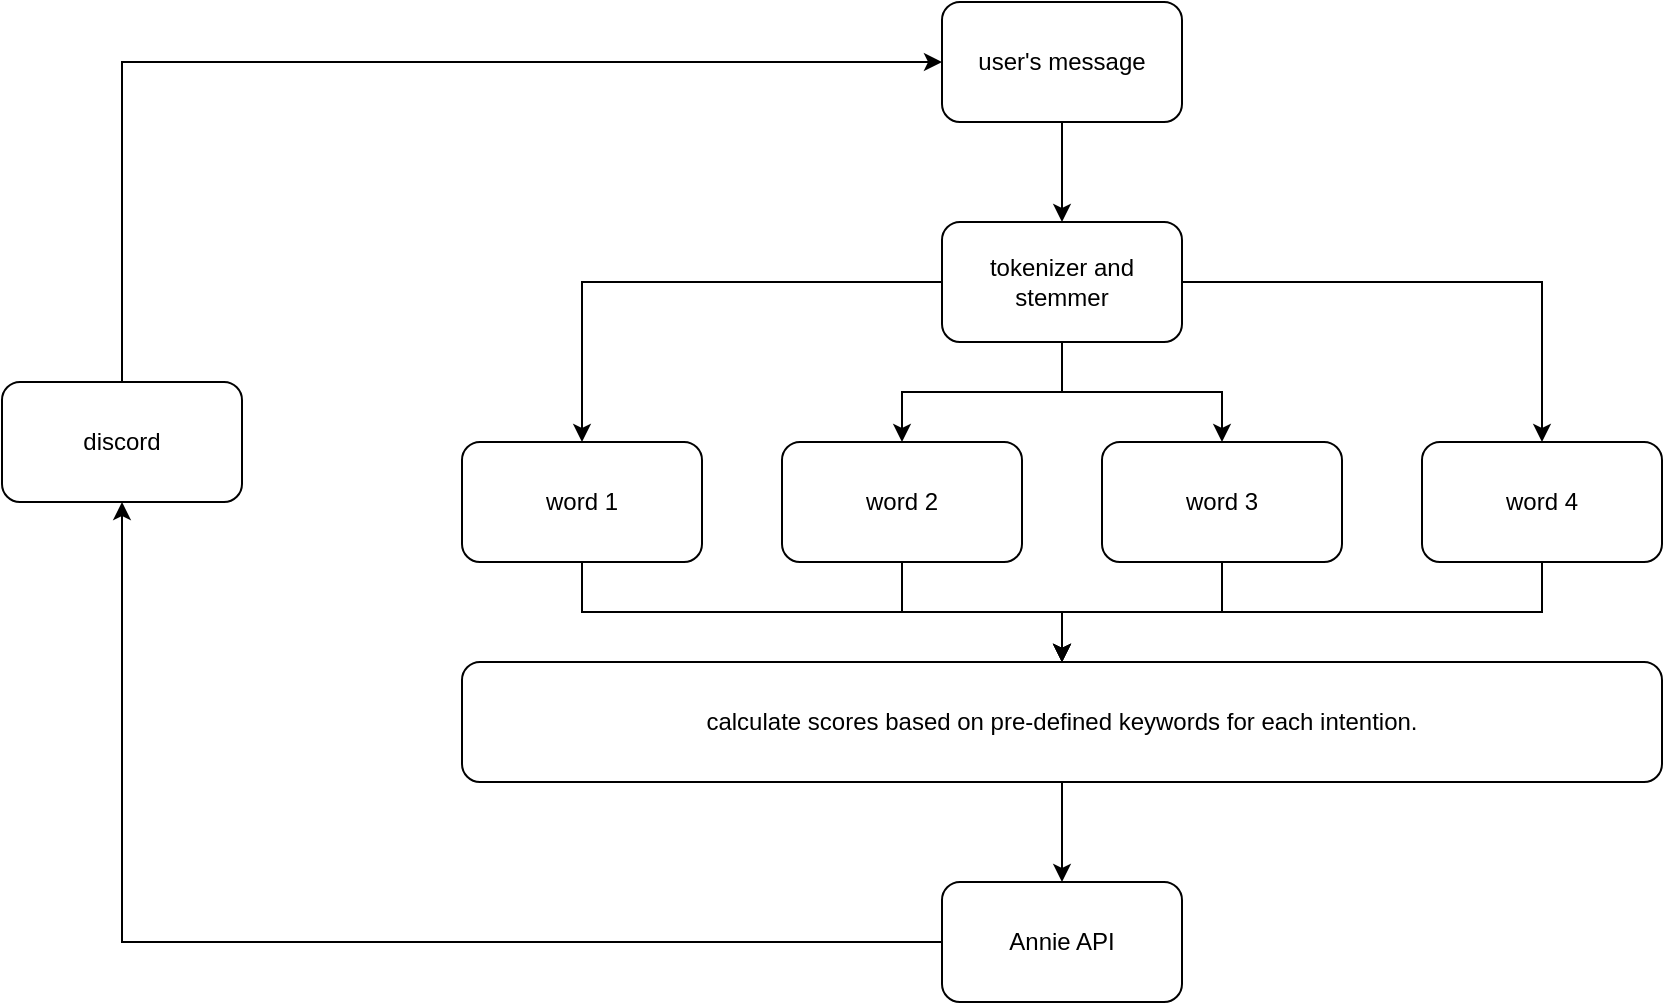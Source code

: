 <mxfile version="20.5.3" type="github">
  <diagram id="AATlev8B3ye8RbhryOrD" name="Page-1">
    <mxGraphModel dx="2881" dy="2177" grid="1" gridSize="10" guides="1" tooltips="1" connect="1" arrows="1" fold="1" page="1" pageScale="1" pageWidth="850" pageHeight="1100" math="0" shadow="0">
      <root>
        <mxCell id="0" />
        <mxCell id="1" parent="0" />
        <mxCell id="UxXAKfBfFaziU6dD_f_P-16" style="edgeStyle=orthogonalEdgeStyle;rounded=0;orthogonalLoop=1;jettySize=auto;html=1;entryX=0.5;entryY=0;entryDx=0;entryDy=0;" edge="1" parent="1" source="UxXAKfBfFaziU6dD_f_P-1" target="UxXAKfBfFaziU6dD_f_P-2">
          <mxGeometry relative="1" as="geometry" />
        </mxCell>
        <mxCell id="UxXAKfBfFaziU6dD_f_P-1" value="user&#39;s message" style="rounded=1;whiteSpace=wrap;html=1;" vertex="1" parent="1">
          <mxGeometry x="310" y="-10" width="120" height="60" as="geometry" />
        </mxCell>
        <mxCell id="UxXAKfBfFaziU6dD_f_P-17" style="edgeStyle=orthogonalEdgeStyle;rounded=0;orthogonalLoop=1;jettySize=auto;html=1;entryX=0.5;entryY=0;entryDx=0;entryDy=0;" edge="1" parent="1" source="UxXAKfBfFaziU6dD_f_P-2" target="UxXAKfBfFaziU6dD_f_P-4">
          <mxGeometry relative="1" as="geometry" />
        </mxCell>
        <mxCell id="UxXAKfBfFaziU6dD_f_P-18" style="edgeStyle=orthogonalEdgeStyle;rounded=0;orthogonalLoop=1;jettySize=auto;html=1;" edge="1" parent="1" source="UxXAKfBfFaziU6dD_f_P-2" target="UxXAKfBfFaziU6dD_f_P-5">
          <mxGeometry relative="1" as="geometry" />
        </mxCell>
        <mxCell id="UxXAKfBfFaziU6dD_f_P-19" value="" style="edgeStyle=orthogonalEdgeStyle;rounded=0;orthogonalLoop=1;jettySize=auto;html=1;" edge="1" parent="1" source="UxXAKfBfFaziU6dD_f_P-2" target="UxXAKfBfFaziU6dD_f_P-6">
          <mxGeometry relative="1" as="geometry" />
        </mxCell>
        <mxCell id="UxXAKfBfFaziU6dD_f_P-20" style="edgeStyle=orthogonalEdgeStyle;rounded=0;orthogonalLoop=1;jettySize=auto;html=1;" edge="1" parent="1" source="UxXAKfBfFaziU6dD_f_P-2" target="UxXAKfBfFaziU6dD_f_P-7">
          <mxGeometry relative="1" as="geometry" />
        </mxCell>
        <mxCell id="UxXAKfBfFaziU6dD_f_P-2" value="tokenizer and stemmer" style="rounded=1;whiteSpace=wrap;html=1;" vertex="1" parent="1">
          <mxGeometry x="310" y="100" width="120" height="60" as="geometry" />
        </mxCell>
        <mxCell id="UxXAKfBfFaziU6dD_f_P-50" style="edgeStyle=orthogonalEdgeStyle;rounded=0;orthogonalLoop=1;jettySize=auto;html=1;" edge="1" parent="1" source="UxXAKfBfFaziU6dD_f_P-4" target="UxXAKfBfFaziU6dD_f_P-47">
          <mxGeometry relative="1" as="geometry" />
        </mxCell>
        <mxCell id="UxXAKfBfFaziU6dD_f_P-4" value="word 1" style="rounded=1;whiteSpace=wrap;html=1;" vertex="1" parent="1">
          <mxGeometry x="70" y="210" width="120" height="60" as="geometry" />
        </mxCell>
        <mxCell id="UxXAKfBfFaziU6dD_f_P-51" style="edgeStyle=orthogonalEdgeStyle;rounded=0;orthogonalLoop=1;jettySize=auto;html=1;" edge="1" parent="1" source="UxXAKfBfFaziU6dD_f_P-5" target="UxXAKfBfFaziU6dD_f_P-47">
          <mxGeometry relative="1" as="geometry" />
        </mxCell>
        <mxCell id="UxXAKfBfFaziU6dD_f_P-5" value="word 2" style="rounded=1;whiteSpace=wrap;html=1;" vertex="1" parent="1">
          <mxGeometry x="230" y="210" width="120" height="60" as="geometry" />
        </mxCell>
        <mxCell id="UxXAKfBfFaziU6dD_f_P-53" style="edgeStyle=orthogonalEdgeStyle;rounded=0;orthogonalLoop=1;jettySize=auto;html=1;entryX=0.5;entryY=0;entryDx=0;entryDy=0;" edge="1" parent="1" source="UxXAKfBfFaziU6dD_f_P-6" target="UxXAKfBfFaziU6dD_f_P-47">
          <mxGeometry relative="1" as="geometry" />
        </mxCell>
        <mxCell id="UxXAKfBfFaziU6dD_f_P-6" value="word 3" style="rounded=1;whiteSpace=wrap;html=1;" vertex="1" parent="1">
          <mxGeometry x="390" y="210" width="120" height="60" as="geometry" />
        </mxCell>
        <mxCell id="UxXAKfBfFaziU6dD_f_P-54" style="edgeStyle=orthogonalEdgeStyle;rounded=0;orthogonalLoop=1;jettySize=auto;html=1;" edge="1" parent="1" source="UxXAKfBfFaziU6dD_f_P-7" target="UxXAKfBfFaziU6dD_f_P-47">
          <mxGeometry relative="1" as="geometry" />
        </mxCell>
        <mxCell id="UxXAKfBfFaziU6dD_f_P-7" value="word 4" style="rounded=1;whiteSpace=wrap;html=1;" vertex="1" parent="1">
          <mxGeometry x="550" y="210" width="120" height="60" as="geometry" />
        </mxCell>
        <mxCell id="UxXAKfBfFaziU6dD_f_P-56" style="edgeStyle=orthogonalEdgeStyle;rounded=0;orthogonalLoop=1;jettySize=auto;html=1;entryX=0.5;entryY=0;entryDx=0;entryDy=0;" edge="1" parent="1" source="UxXAKfBfFaziU6dD_f_P-47" target="UxXAKfBfFaziU6dD_f_P-55">
          <mxGeometry relative="1" as="geometry" />
        </mxCell>
        <mxCell id="UxXAKfBfFaziU6dD_f_P-47" value="calculate scores based on pre-defined keywords for each intention." style="rounded=1;whiteSpace=wrap;html=1;" vertex="1" parent="1">
          <mxGeometry x="70" y="320" width="600" height="60" as="geometry" />
        </mxCell>
        <mxCell id="UxXAKfBfFaziU6dD_f_P-59" style="edgeStyle=orthogonalEdgeStyle;rounded=0;orthogonalLoop=1;jettySize=auto;html=1;entryX=0.5;entryY=1;entryDx=0;entryDy=0;" edge="1" parent="1" source="UxXAKfBfFaziU6dD_f_P-55" target="UxXAKfBfFaziU6dD_f_P-57">
          <mxGeometry relative="1" as="geometry" />
        </mxCell>
        <mxCell id="UxXAKfBfFaziU6dD_f_P-55" value="Annie API" style="rounded=1;whiteSpace=wrap;html=1;" vertex="1" parent="1">
          <mxGeometry x="310" y="430" width="120" height="60" as="geometry" />
        </mxCell>
        <mxCell id="UxXAKfBfFaziU6dD_f_P-60" style="edgeStyle=orthogonalEdgeStyle;rounded=0;orthogonalLoop=1;jettySize=auto;html=1;entryX=0;entryY=0.5;entryDx=0;entryDy=0;" edge="1" parent="1" source="UxXAKfBfFaziU6dD_f_P-57" target="UxXAKfBfFaziU6dD_f_P-1">
          <mxGeometry relative="1" as="geometry">
            <Array as="points">
              <mxPoint x="-100" y="20" />
            </Array>
          </mxGeometry>
        </mxCell>
        <mxCell id="UxXAKfBfFaziU6dD_f_P-57" value="discord" style="rounded=1;whiteSpace=wrap;html=1;" vertex="1" parent="1">
          <mxGeometry x="-160" y="180" width="120" height="60" as="geometry" />
        </mxCell>
      </root>
    </mxGraphModel>
  </diagram>
</mxfile>
